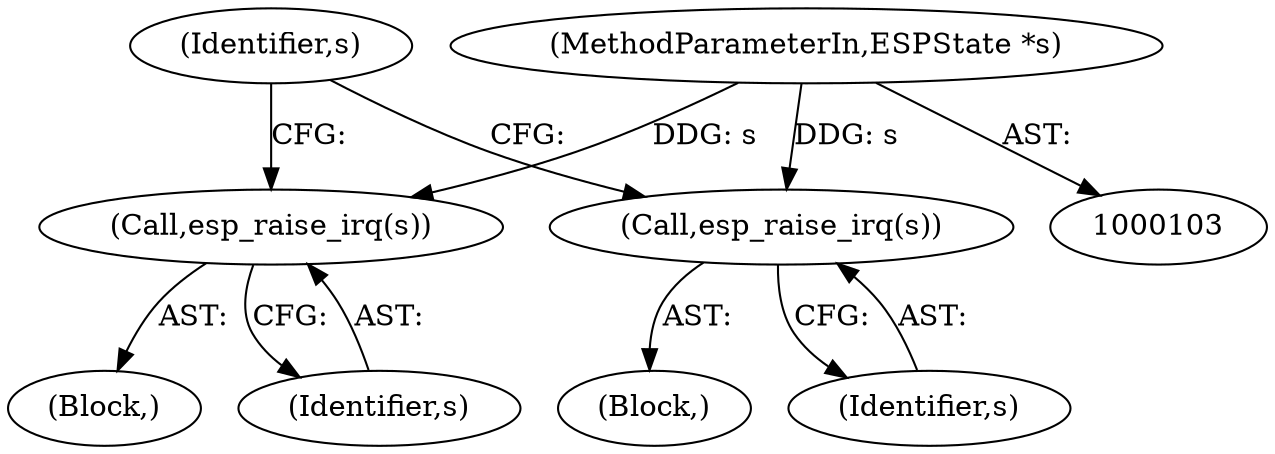 digraph "0_qemu_ff589551c8e8e9e95e211b9d8daafb4ed39f1aec@pointer" {
"1000104" [label="(MethodParameterIn,ESPState *s)"];
"1000140" [label="(Call,esp_raise_irq(s))"];
"1000170" [label="(Call,esp_raise_irq(s))"];
"1000140" [label="(Call,esp_raise_irq(s))"];
"1000151" [label="(Block,)"];
"1000129" [label="(Block,)"];
"1000170" [label="(Call,esp_raise_irq(s))"];
"1000104" [label="(MethodParameterIn,ESPState *s)"];
"1000171" [label="(Identifier,s)"];
"1000141" [label="(Identifier,s)"];
"1000175" [label="(Identifier,s)"];
"1000104" -> "1000103"  [label="AST: "];
"1000104" -> "1000140"  [label="DDG: s"];
"1000104" -> "1000170"  [label="DDG: s"];
"1000140" -> "1000129"  [label="AST: "];
"1000140" -> "1000141"  [label="CFG: "];
"1000141" -> "1000140"  [label="AST: "];
"1000175" -> "1000140"  [label="CFG: "];
"1000170" -> "1000151"  [label="AST: "];
"1000170" -> "1000171"  [label="CFG: "];
"1000171" -> "1000170"  [label="AST: "];
"1000175" -> "1000170"  [label="CFG: "];
}
